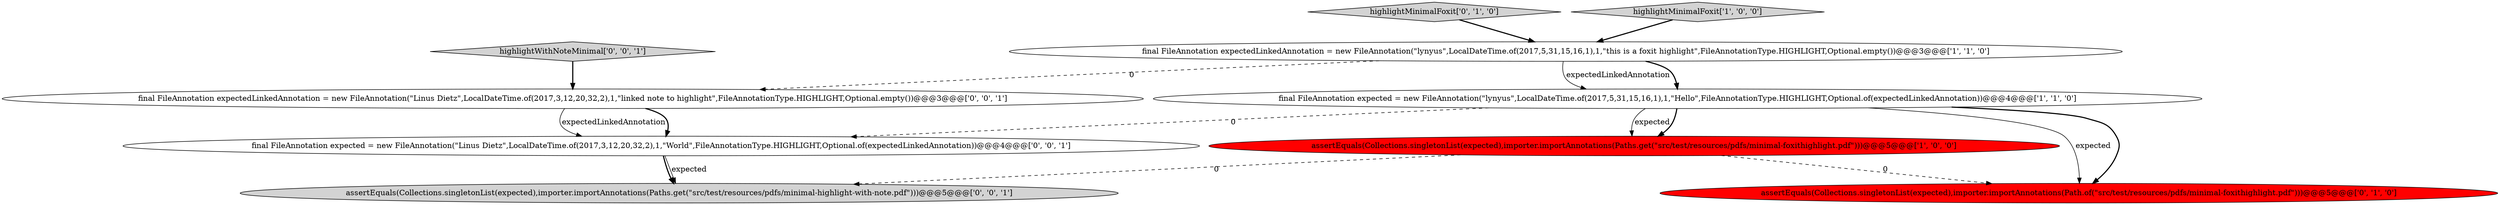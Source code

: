 digraph {
6 [style = filled, label = "highlightWithNoteMinimal['0', '0', '1']", fillcolor = lightgray, shape = diamond image = "AAA0AAABBB3BBB"];
7 [style = filled, label = "final FileAnnotation expected = new FileAnnotation(\"Linus Dietz\",LocalDateTime.of(2017,3,12,20,32,2),1,\"World\",FileAnnotationType.HIGHLIGHT,Optional.of(expectedLinkedAnnotation))@@@4@@@['0', '0', '1']", fillcolor = white, shape = ellipse image = "AAA0AAABBB3BBB"];
3 [style = filled, label = "final FileAnnotation expectedLinkedAnnotation = new FileAnnotation(\"lynyus\",LocalDateTime.of(2017,5,31,15,16,1),1,\"this is a foxit highlight\",FileAnnotationType.HIGHLIGHT,Optional.empty())@@@3@@@['1', '1', '0']", fillcolor = white, shape = ellipse image = "AAA0AAABBB1BBB"];
5 [style = filled, label = "highlightMinimalFoxit['0', '1', '0']", fillcolor = lightgray, shape = diamond image = "AAA0AAABBB2BBB"];
9 [style = filled, label = "final FileAnnotation expectedLinkedAnnotation = new FileAnnotation(\"Linus Dietz\",LocalDateTime.of(2017,3,12,20,32,2),1,\"linked note to highlight\",FileAnnotationType.HIGHLIGHT,Optional.empty())@@@3@@@['0', '0', '1']", fillcolor = white, shape = ellipse image = "AAA0AAABBB3BBB"];
1 [style = filled, label = "highlightMinimalFoxit['1', '0', '0']", fillcolor = lightgray, shape = diamond image = "AAA0AAABBB1BBB"];
2 [style = filled, label = "final FileAnnotation expected = new FileAnnotation(\"lynyus\",LocalDateTime.of(2017,5,31,15,16,1),1,\"Hello\",FileAnnotationType.HIGHLIGHT,Optional.of(expectedLinkedAnnotation))@@@4@@@['1', '1', '0']", fillcolor = white, shape = ellipse image = "AAA0AAABBB1BBB"];
4 [style = filled, label = "assertEquals(Collections.singletonList(expected),importer.importAnnotations(Path.of(\"src/test/resources/pdfs/minimal-foxithighlight.pdf\")))@@@5@@@['0', '1', '0']", fillcolor = red, shape = ellipse image = "AAA1AAABBB2BBB"];
0 [style = filled, label = "assertEquals(Collections.singletonList(expected),importer.importAnnotations(Paths.get(\"src/test/resources/pdfs/minimal-foxithighlight.pdf\")))@@@5@@@['1', '0', '0']", fillcolor = red, shape = ellipse image = "AAA1AAABBB1BBB"];
8 [style = filled, label = "assertEquals(Collections.singletonList(expected),importer.importAnnotations(Paths.get(\"src/test/resources/pdfs/minimal-highlight-with-note.pdf\")))@@@5@@@['0', '0', '1']", fillcolor = lightgray, shape = ellipse image = "AAA0AAABBB3BBB"];
1->3 [style = bold, label=""];
2->0 [style = solid, label="expected"];
5->3 [style = bold, label=""];
0->8 [style = dashed, label="0"];
9->7 [style = solid, label="expectedLinkedAnnotation"];
2->0 [style = bold, label=""];
7->8 [style = solid, label="expected"];
0->4 [style = dashed, label="0"];
6->9 [style = bold, label=""];
3->2 [style = solid, label="expectedLinkedAnnotation"];
3->2 [style = bold, label=""];
9->7 [style = bold, label=""];
7->8 [style = bold, label=""];
3->9 [style = dashed, label="0"];
2->4 [style = bold, label=""];
2->7 [style = dashed, label="0"];
2->4 [style = solid, label="expected"];
}

